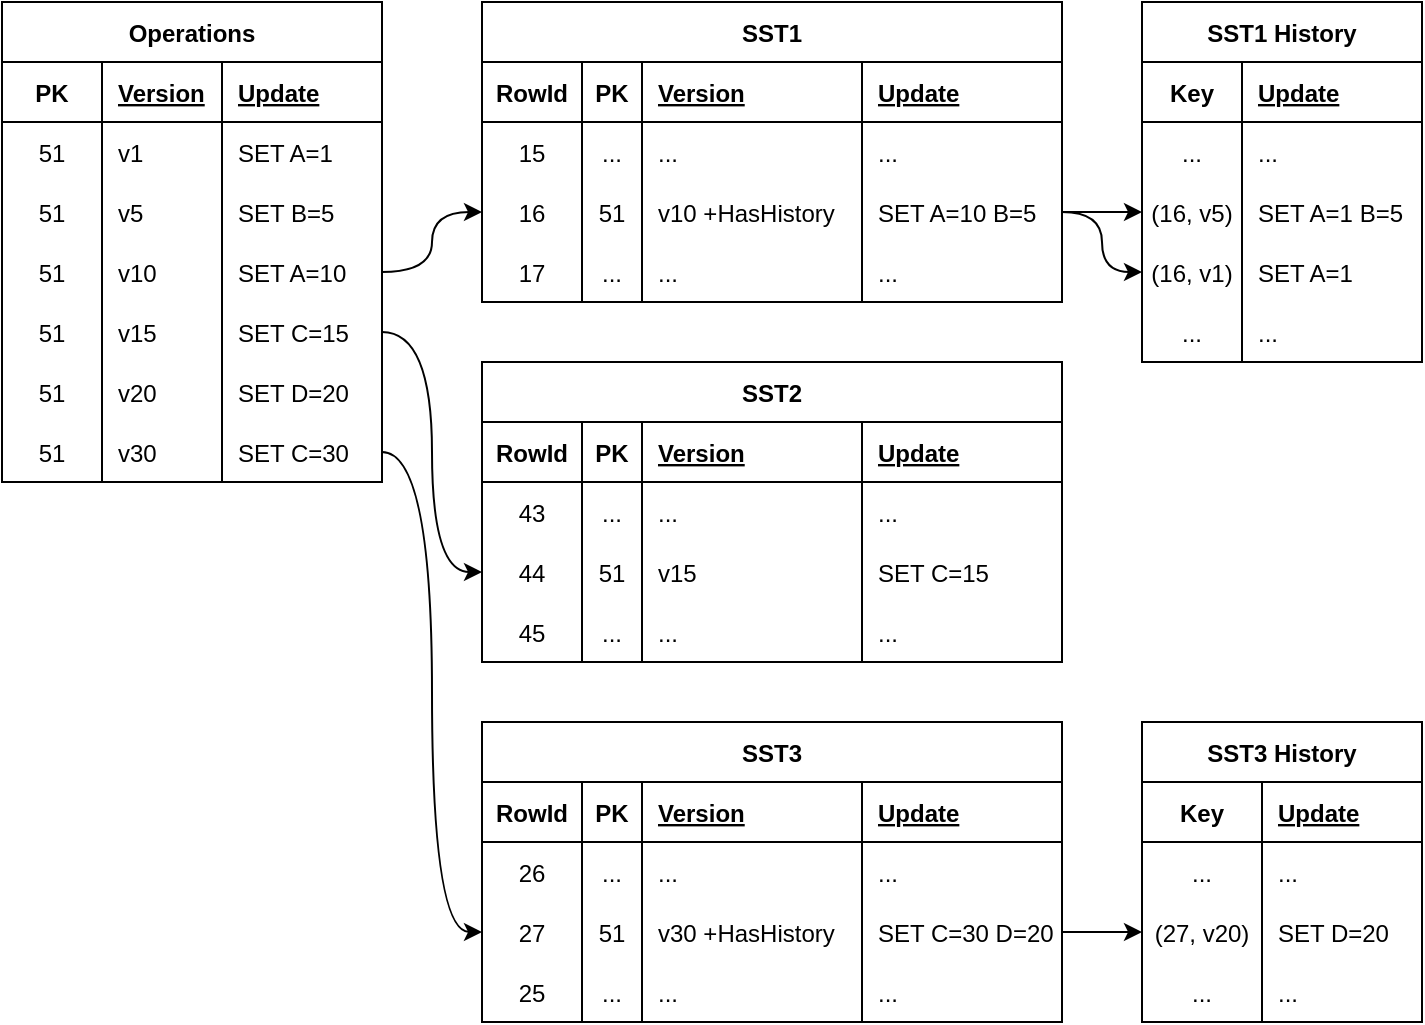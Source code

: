 <mxfile version="20.8.0" type="device"><diagram id="r4R48jHts97Yx3uAW_bI" name="Page-1"><mxGraphModel dx="1306" dy="846" grid="1" gridSize="10" guides="1" tooltips="1" connect="1" arrows="1" fold="1" page="1" pageScale="1" pageWidth="827" pageHeight="1169" math="0" shadow="0"><root><mxCell id="0"/><mxCell id="1" parent="0"/><mxCell id="jW4aLeX18RffoAazJGHY-1" value="Operations" style="shape=table;startSize=30;container=1;collapsible=1;childLayout=tableLayout;fixedRows=1;rowLines=0;fontStyle=1;align=center;resizeLast=1;" vertex="1" parent="1"><mxGeometry x="20" y="40" width="190" height="240" as="geometry"><mxRectangle x="20" y="40" width="70" height="30" as="alternateBounds"/></mxGeometry></mxCell><mxCell id="jW4aLeX18RffoAazJGHY-2" value="" style="shape=tableRow;horizontal=0;startSize=0;swimlaneHead=0;swimlaneBody=0;fillColor=none;collapsible=0;dropTarget=0;points=[[0,0.5],[1,0.5]];portConstraint=eastwest;top=0;left=0;right=0;bottom=1;" vertex="1" parent="jW4aLeX18RffoAazJGHY-1"><mxGeometry y="30" width="190" height="30" as="geometry"/></mxCell><mxCell id="jW4aLeX18RffoAazJGHY-3" value="PK" style="shape=partialRectangle;connectable=0;fillColor=none;top=0;left=0;bottom=0;right=0;fontStyle=1;overflow=hidden;" vertex="1" parent="jW4aLeX18RffoAazJGHY-2"><mxGeometry width="50" height="30" as="geometry"><mxRectangle width="50" height="30" as="alternateBounds"/></mxGeometry></mxCell><mxCell id="jW4aLeX18RffoAazJGHY-4" value="Version" style="shape=partialRectangle;connectable=0;fillColor=none;top=0;left=0;bottom=0;right=0;align=left;spacingLeft=6;fontStyle=5;overflow=hidden;" vertex="1" parent="jW4aLeX18RffoAazJGHY-2"><mxGeometry x="50" width="60" height="30" as="geometry"><mxRectangle width="60" height="30" as="alternateBounds"/></mxGeometry></mxCell><mxCell id="jW4aLeX18RffoAazJGHY-45" value="Update" style="shape=partialRectangle;connectable=0;fillColor=none;top=0;left=0;bottom=0;right=0;align=left;spacingLeft=6;fontStyle=5;overflow=hidden;" vertex="1" parent="jW4aLeX18RffoAazJGHY-2"><mxGeometry x="110" width="80" height="30" as="geometry"><mxRectangle width="80" height="30" as="alternateBounds"/></mxGeometry></mxCell><mxCell id="jW4aLeX18RffoAazJGHY-5" value="" style="shape=tableRow;horizontal=0;startSize=0;swimlaneHead=0;swimlaneBody=0;fillColor=none;collapsible=0;dropTarget=0;points=[[0,0.5],[1,0.5]];portConstraint=eastwest;top=0;left=0;right=0;bottom=0;" vertex="1" parent="jW4aLeX18RffoAazJGHY-1"><mxGeometry y="60" width="190" height="30" as="geometry"/></mxCell><mxCell id="jW4aLeX18RffoAazJGHY-6" value="51" style="shape=partialRectangle;connectable=0;fillColor=none;top=0;left=0;bottom=0;right=0;editable=1;overflow=hidden;" vertex="1" parent="jW4aLeX18RffoAazJGHY-5"><mxGeometry width="50" height="30" as="geometry"><mxRectangle width="50" height="30" as="alternateBounds"/></mxGeometry></mxCell><mxCell id="jW4aLeX18RffoAazJGHY-7" value="v1" style="shape=partialRectangle;connectable=0;fillColor=none;top=0;left=0;bottom=0;right=0;align=left;spacingLeft=6;overflow=hidden;" vertex="1" parent="jW4aLeX18RffoAazJGHY-5"><mxGeometry x="50" width="60" height="30" as="geometry"><mxRectangle width="60" height="30" as="alternateBounds"/></mxGeometry></mxCell><mxCell id="jW4aLeX18RffoAazJGHY-46" value="SET A=1" style="shape=partialRectangle;connectable=0;fillColor=none;top=0;left=0;bottom=0;right=0;align=left;spacingLeft=6;overflow=hidden;" vertex="1" parent="jW4aLeX18RffoAazJGHY-5"><mxGeometry x="110" width="80" height="30" as="geometry"><mxRectangle width="80" height="30" as="alternateBounds"/></mxGeometry></mxCell><mxCell id="jW4aLeX18RffoAazJGHY-8" value="" style="shape=tableRow;horizontal=0;startSize=0;swimlaneHead=0;swimlaneBody=0;fillColor=none;collapsible=0;dropTarget=0;points=[[0,0.5],[1,0.5]];portConstraint=eastwest;top=0;left=0;right=0;bottom=0;" vertex="1" parent="jW4aLeX18RffoAazJGHY-1"><mxGeometry y="90" width="190" height="30" as="geometry"/></mxCell><mxCell id="jW4aLeX18RffoAazJGHY-9" value="51" style="shape=partialRectangle;connectable=0;fillColor=none;top=0;left=0;bottom=0;right=0;editable=1;overflow=hidden;" vertex="1" parent="jW4aLeX18RffoAazJGHY-8"><mxGeometry width="50" height="30" as="geometry"><mxRectangle width="50" height="30" as="alternateBounds"/></mxGeometry></mxCell><mxCell id="jW4aLeX18RffoAazJGHY-10" value="v5" style="shape=partialRectangle;connectable=0;fillColor=none;top=0;left=0;bottom=0;right=0;align=left;spacingLeft=6;overflow=hidden;" vertex="1" parent="jW4aLeX18RffoAazJGHY-8"><mxGeometry x="50" width="60" height="30" as="geometry"><mxRectangle width="60" height="30" as="alternateBounds"/></mxGeometry></mxCell><mxCell id="jW4aLeX18RffoAazJGHY-47" value="SET B=5" style="shape=partialRectangle;connectable=0;fillColor=none;top=0;left=0;bottom=0;right=0;align=left;spacingLeft=6;overflow=hidden;" vertex="1" parent="jW4aLeX18RffoAazJGHY-8"><mxGeometry x="110" width="80" height="30" as="geometry"><mxRectangle width="80" height="30" as="alternateBounds"/></mxGeometry></mxCell><mxCell id="jW4aLeX18RffoAazJGHY-11" value="" style="shape=tableRow;horizontal=0;startSize=0;swimlaneHead=0;swimlaneBody=0;fillColor=none;collapsible=0;dropTarget=0;points=[[0,0.5],[1,0.5]];portConstraint=eastwest;top=0;left=0;right=0;bottom=0;" vertex="1" parent="jW4aLeX18RffoAazJGHY-1"><mxGeometry y="120" width="190" height="30" as="geometry"/></mxCell><mxCell id="jW4aLeX18RffoAazJGHY-12" value="51" style="shape=partialRectangle;connectable=0;fillColor=none;top=0;left=0;bottom=0;right=0;editable=1;overflow=hidden;" vertex="1" parent="jW4aLeX18RffoAazJGHY-11"><mxGeometry width="50" height="30" as="geometry"><mxRectangle width="50" height="30" as="alternateBounds"/></mxGeometry></mxCell><mxCell id="jW4aLeX18RffoAazJGHY-13" value="v10" style="shape=partialRectangle;connectable=0;fillColor=none;top=0;left=0;bottom=0;right=0;align=left;spacingLeft=6;overflow=hidden;" vertex="1" parent="jW4aLeX18RffoAazJGHY-11"><mxGeometry x="50" width="60" height="30" as="geometry"><mxRectangle width="60" height="30" as="alternateBounds"/></mxGeometry></mxCell><mxCell id="jW4aLeX18RffoAazJGHY-48" value="SET A=10" style="shape=partialRectangle;connectable=0;fillColor=none;top=0;left=0;bottom=0;right=0;align=left;spacingLeft=6;overflow=hidden;" vertex="1" parent="jW4aLeX18RffoAazJGHY-11"><mxGeometry x="110" width="80" height="30" as="geometry"><mxRectangle width="80" height="30" as="alternateBounds"/></mxGeometry></mxCell><mxCell id="jW4aLeX18RffoAazJGHY-42" style="shape=tableRow;horizontal=0;startSize=0;swimlaneHead=0;swimlaneBody=0;fillColor=none;collapsible=0;dropTarget=0;points=[[0,0.5],[1,0.5]];portConstraint=eastwest;top=0;left=0;right=0;bottom=0;" vertex="1" parent="jW4aLeX18RffoAazJGHY-1"><mxGeometry y="150" width="190" height="30" as="geometry"/></mxCell><mxCell id="jW4aLeX18RffoAazJGHY-43" value="51" style="shape=partialRectangle;connectable=0;fillColor=none;top=0;left=0;bottom=0;right=0;editable=1;overflow=hidden;" vertex="1" parent="jW4aLeX18RffoAazJGHY-42"><mxGeometry width="50" height="30" as="geometry"><mxRectangle width="50" height="30" as="alternateBounds"/></mxGeometry></mxCell><mxCell id="jW4aLeX18RffoAazJGHY-44" value="v15" style="shape=partialRectangle;connectable=0;fillColor=none;top=0;left=0;bottom=0;right=0;align=left;spacingLeft=6;overflow=hidden;" vertex="1" parent="jW4aLeX18RffoAazJGHY-42"><mxGeometry x="50" width="60" height="30" as="geometry"><mxRectangle width="60" height="30" as="alternateBounds"/></mxGeometry></mxCell><mxCell id="jW4aLeX18RffoAazJGHY-49" value="SET C=15" style="shape=partialRectangle;connectable=0;fillColor=none;top=0;left=0;bottom=0;right=0;align=left;spacingLeft=6;overflow=hidden;" vertex="1" parent="jW4aLeX18RffoAazJGHY-42"><mxGeometry x="110" width="80" height="30" as="geometry"><mxRectangle width="80" height="30" as="alternateBounds"/></mxGeometry></mxCell><mxCell id="jW4aLeX18RffoAazJGHY-39" style="shape=tableRow;horizontal=0;startSize=0;swimlaneHead=0;swimlaneBody=0;fillColor=none;collapsible=0;dropTarget=0;points=[[0,0.5],[1,0.5]];portConstraint=eastwest;top=0;left=0;right=0;bottom=0;" vertex="1" parent="jW4aLeX18RffoAazJGHY-1"><mxGeometry y="180" width="190" height="30" as="geometry"/></mxCell><mxCell id="jW4aLeX18RffoAazJGHY-40" value="51" style="shape=partialRectangle;connectable=0;fillColor=none;top=0;left=0;bottom=0;right=0;editable=1;overflow=hidden;" vertex="1" parent="jW4aLeX18RffoAazJGHY-39"><mxGeometry width="50" height="30" as="geometry"><mxRectangle width="50" height="30" as="alternateBounds"/></mxGeometry></mxCell><mxCell id="jW4aLeX18RffoAazJGHY-41" value="v20" style="shape=partialRectangle;connectable=0;fillColor=none;top=0;left=0;bottom=0;right=0;align=left;spacingLeft=6;overflow=hidden;" vertex="1" parent="jW4aLeX18RffoAazJGHY-39"><mxGeometry x="50" width="60" height="30" as="geometry"><mxRectangle width="60" height="30" as="alternateBounds"/></mxGeometry></mxCell><mxCell id="jW4aLeX18RffoAazJGHY-50" value="SET D=20" style="shape=partialRectangle;connectable=0;fillColor=none;top=0;left=0;bottom=0;right=0;align=left;spacingLeft=6;overflow=hidden;" vertex="1" parent="jW4aLeX18RffoAazJGHY-39"><mxGeometry x="110" width="80" height="30" as="geometry"><mxRectangle width="80" height="30" as="alternateBounds"/></mxGeometry></mxCell><mxCell id="jW4aLeX18RffoAazJGHY-51" style="shape=tableRow;horizontal=0;startSize=0;swimlaneHead=0;swimlaneBody=0;fillColor=none;collapsible=0;dropTarget=0;points=[[0,0.5],[1,0.5]];portConstraint=eastwest;top=0;left=0;right=0;bottom=0;" vertex="1" parent="jW4aLeX18RffoAazJGHY-1"><mxGeometry y="210" width="190" height="30" as="geometry"/></mxCell><mxCell id="jW4aLeX18RffoAazJGHY-52" value="51" style="shape=partialRectangle;connectable=0;fillColor=none;top=0;left=0;bottom=0;right=0;editable=1;overflow=hidden;" vertex="1" parent="jW4aLeX18RffoAazJGHY-51"><mxGeometry width="50" height="30" as="geometry"><mxRectangle width="50" height="30" as="alternateBounds"/></mxGeometry></mxCell><mxCell id="jW4aLeX18RffoAazJGHY-53" value="v30" style="shape=partialRectangle;connectable=0;fillColor=none;top=0;left=0;bottom=0;right=0;align=left;spacingLeft=6;overflow=hidden;" vertex="1" parent="jW4aLeX18RffoAazJGHY-51"><mxGeometry x="50" width="60" height="30" as="geometry"><mxRectangle width="60" height="30" as="alternateBounds"/></mxGeometry></mxCell><mxCell id="jW4aLeX18RffoAazJGHY-54" value="SET C=30" style="shape=partialRectangle;connectable=0;fillColor=none;top=0;left=0;bottom=0;right=0;align=left;spacingLeft=6;overflow=hidden;" vertex="1" parent="jW4aLeX18RffoAazJGHY-51"><mxGeometry x="110" width="80" height="30" as="geometry"><mxRectangle width="80" height="30" as="alternateBounds"/></mxGeometry></mxCell><mxCell id="jW4aLeX18RffoAazJGHY-55" value="SST1" style="shape=table;startSize=30;container=1;collapsible=1;childLayout=tableLayout;fixedRows=1;rowLines=0;fontStyle=1;align=center;resizeLast=1;" vertex="1" parent="1"><mxGeometry x="260" y="40" width="290" height="150" as="geometry"/></mxCell><mxCell id="jW4aLeX18RffoAazJGHY-56" value="" style="shape=tableRow;horizontal=0;startSize=0;swimlaneHead=0;swimlaneBody=0;fillColor=none;collapsible=0;dropTarget=0;points=[[0,0.5],[1,0.5]];portConstraint=eastwest;top=0;left=0;right=0;bottom=1;" vertex="1" parent="jW4aLeX18RffoAazJGHY-55"><mxGeometry y="30" width="290" height="30" as="geometry"/></mxCell><mxCell id="jW4aLeX18RffoAazJGHY-68" value="RowId" style="shape=partialRectangle;connectable=0;fillColor=none;top=0;left=0;bottom=0;right=0;fontStyle=1;overflow=hidden;" vertex="1" parent="jW4aLeX18RffoAazJGHY-56"><mxGeometry width="50" height="30" as="geometry"><mxRectangle width="50" height="30" as="alternateBounds"/></mxGeometry></mxCell><mxCell id="jW4aLeX18RffoAazJGHY-57" value="PK" style="shape=partialRectangle;connectable=0;fillColor=none;top=0;left=0;bottom=0;right=0;fontStyle=1;overflow=hidden;" vertex="1" parent="jW4aLeX18RffoAazJGHY-56"><mxGeometry x="50" width="30" height="30" as="geometry"><mxRectangle width="30" height="30" as="alternateBounds"/></mxGeometry></mxCell><mxCell id="jW4aLeX18RffoAazJGHY-58" value="Version" style="shape=partialRectangle;connectable=0;fillColor=none;top=0;left=0;bottom=0;right=0;align=left;spacingLeft=6;fontStyle=5;overflow=hidden;" vertex="1" parent="jW4aLeX18RffoAazJGHY-56"><mxGeometry x="80" width="110" height="30" as="geometry"><mxRectangle width="110" height="30" as="alternateBounds"/></mxGeometry></mxCell><mxCell id="jW4aLeX18RffoAazJGHY-72" value="Update" style="shape=partialRectangle;connectable=0;fillColor=none;top=0;left=0;bottom=0;right=0;align=left;spacingLeft=6;fontStyle=5;overflow=hidden;" vertex="1" parent="jW4aLeX18RffoAazJGHY-56"><mxGeometry x="190" width="100" height="30" as="geometry"><mxRectangle width="100" height="30" as="alternateBounds"/></mxGeometry></mxCell><mxCell id="jW4aLeX18RffoAazJGHY-59" value="" style="shape=tableRow;horizontal=0;startSize=0;swimlaneHead=0;swimlaneBody=0;fillColor=none;collapsible=0;dropTarget=0;points=[[0,0.5],[1,0.5]];portConstraint=eastwest;top=0;left=0;right=0;bottom=0;" vertex="1" parent="jW4aLeX18RffoAazJGHY-55"><mxGeometry y="60" width="290" height="30" as="geometry"/></mxCell><mxCell id="jW4aLeX18RffoAazJGHY-69" value="15" style="shape=partialRectangle;connectable=0;fillColor=none;top=0;left=0;bottom=0;right=0;editable=1;overflow=hidden;" vertex="1" parent="jW4aLeX18RffoAazJGHY-59"><mxGeometry width="50" height="30" as="geometry"><mxRectangle width="50" height="30" as="alternateBounds"/></mxGeometry></mxCell><mxCell id="jW4aLeX18RffoAazJGHY-60" value="..." style="shape=partialRectangle;connectable=0;fillColor=none;top=0;left=0;bottom=0;right=0;editable=1;overflow=hidden;" vertex="1" parent="jW4aLeX18RffoAazJGHY-59"><mxGeometry x="50" width="30" height="30" as="geometry"><mxRectangle width="30" height="30" as="alternateBounds"/></mxGeometry></mxCell><mxCell id="jW4aLeX18RffoAazJGHY-61" value="..." style="shape=partialRectangle;connectable=0;fillColor=none;top=0;left=0;bottom=0;right=0;align=left;spacingLeft=6;overflow=hidden;" vertex="1" parent="jW4aLeX18RffoAazJGHY-59"><mxGeometry x="80" width="110" height="30" as="geometry"><mxRectangle width="110" height="30" as="alternateBounds"/></mxGeometry></mxCell><mxCell id="jW4aLeX18RffoAazJGHY-73" value="..." style="shape=partialRectangle;connectable=0;fillColor=none;top=0;left=0;bottom=0;right=0;align=left;spacingLeft=6;overflow=hidden;" vertex="1" parent="jW4aLeX18RffoAazJGHY-59"><mxGeometry x="190" width="100" height="30" as="geometry"><mxRectangle width="100" height="30" as="alternateBounds"/></mxGeometry></mxCell><mxCell id="jW4aLeX18RffoAazJGHY-62" value="" style="shape=tableRow;horizontal=0;startSize=0;swimlaneHead=0;swimlaneBody=0;fillColor=none;collapsible=0;dropTarget=0;points=[[0,0.5],[1,0.5]];portConstraint=eastwest;top=0;left=0;right=0;bottom=0;" vertex="1" parent="jW4aLeX18RffoAazJGHY-55"><mxGeometry y="90" width="290" height="30" as="geometry"/></mxCell><mxCell id="jW4aLeX18RffoAazJGHY-70" value="16" style="shape=partialRectangle;connectable=0;fillColor=none;top=0;left=0;bottom=0;right=0;editable=1;overflow=hidden;" vertex="1" parent="jW4aLeX18RffoAazJGHY-62"><mxGeometry width="50" height="30" as="geometry"><mxRectangle width="50" height="30" as="alternateBounds"/></mxGeometry></mxCell><mxCell id="jW4aLeX18RffoAazJGHY-63" value="51" style="shape=partialRectangle;connectable=0;fillColor=none;top=0;left=0;bottom=0;right=0;editable=1;overflow=hidden;" vertex="1" parent="jW4aLeX18RffoAazJGHY-62"><mxGeometry x="50" width="30" height="30" as="geometry"><mxRectangle width="30" height="30" as="alternateBounds"/></mxGeometry></mxCell><mxCell id="jW4aLeX18RffoAazJGHY-64" value="v10 +HasHistory" style="shape=partialRectangle;connectable=0;fillColor=none;top=0;left=0;bottom=0;right=0;align=left;spacingLeft=6;overflow=hidden;" vertex="1" parent="jW4aLeX18RffoAazJGHY-62"><mxGeometry x="80" width="110" height="30" as="geometry"><mxRectangle width="110" height="30" as="alternateBounds"/></mxGeometry></mxCell><mxCell id="jW4aLeX18RffoAazJGHY-74" value="SET A=10 B=5" style="shape=partialRectangle;connectable=0;fillColor=none;top=0;left=0;bottom=0;right=0;align=left;spacingLeft=6;overflow=hidden;" vertex="1" parent="jW4aLeX18RffoAazJGHY-62"><mxGeometry x="190" width="100" height="30" as="geometry"><mxRectangle width="100" height="30" as="alternateBounds"/></mxGeometry></mxCell><mxCell id="jW4aLeX18RffoAazJGHY-65" value="" style="shape=tableRow;horizontal=0;startSize=0;swimlaneHead=0;swimlaneBody=0;fillColor=none;collapsible=0;dropTarget=0;points=[[0,0.5],[1,0.5]];portConstraint=eastwest;top=0;left=0;right=0;bottom=0;" vertex="1" parent="jW4aLeX18RffoAazJGHY-55"><mxGeometry y="120" width="290" height="30" as="geometry"/></mxCell><mxCell id="jW4aLeX18RffoAazJGHY-71" value="17" style="shape=partialRectangle;connectable=0;fillColor=none;top=0;left=0;bottom=0;right=0;editable=1;overflow=hidden;" vertex="1" parent="jW4aLeX18RffoAazJGHY-65"><mxGeometry width="50" height="30" as="geometry"><mxRectangle width="50" height="30" as="alternateBounds"/></mxGeometry></mxCell><mxCell id="jW4aLeX18RffoAazJGHY-66" value="..." style="shape=partialRectangle;connectable=0;fillColor=none;top=0;left=0;bottom=0;right=0;editable=1;overflow=hidden;" vertex="1" parent="jW4aLeX18RffoAazJGHY-65"><mxGeometry x="50" width="30" height="30" as="geometry"><mxRectangle width="30" height="30" as="alternateBounds"/></mxGeometry></mxCell><mxCell id="jW4aLeX18RffoAazJGHY-67" value="..." style="shape=partialRectangle;connectable=0;fillColor=none;top=0;left=0;bottom=0;right=0;align=left;spacingLeft=6;overflow=hidden;" vertex="1" parent="jW4aLeX18RffoAazJGHY-65"><mxGeometry x="80" width="110" height="30" as="geometry"><mxRectangle width="110" height="30" as="alternateBounds"/></mxGeometry></mxCell><mxCell id="jW4aLeX18RffoAazJGHY-75" value="..." style="shape=partialRectangle;connectable=0;fillColor=none;top=0;left=0;bottom=0;right=0;align=left;spacingLeft=6;overflow=hidden;" vertex="1" parent="jW4aLeX18RffoAazJGHY-65"><mxGeometry x="190" width="100" height="30" as="geometry"><mxRectangle width="100" height="30" as="alternateBounds"/></mxGeometry></mxCell><mxCell id="jW4aLeX18RffoAazJGHY-76" value="SST1 History" style="shape=table;startSize=30;container=1;collapsible=1;childLayout=tableLayout;fixedRows=1;rowLines=0;fontStyle=1;align=center;resizeLast=1;" vertex="1" parent="1"><mxGeometry x="590" y="40" width="140" height="180" as="geometry"/></mxCell><mxCell id="jW4aLeX18RffoAazJGHY-77" value="" style="shape=tableRow;horizontal=0;startSize=0;swimlaneHead=0;swimlaneBody=0;fillColor=none;collapsible=0;dropTarget=0;points=[[0,0.5],[1,0.5]];portConstraint=eastwest;top=0;left=0;right=0;bottom=1;" vertex="1" parent="jW4aLeX18RffoAazJGHY-76"><mxGeometry y="30" width="140" height="30" as="geometry"/></mxCell><mxCell id="jW4aLeX18RffoAazJGHY-79" value="Key" style="shape=partialRectangle;connectable=0;fillColor=none;top=0;left=0;bottom=0;right=0;fontStyle=1;overflow=hidden;" vertex="1" parent="jW4aLeX18RffoAazJGHY-77"><mxGeometry width="50" height="30" as="geometry"><mxRectangle width="50" height="30" as="alternateBounds"/></mxGeometry></mxCell><mxCell id="jW4aLeX18RffoAazJGHY-81" value="Update" style="shape=partialRectangle;connectable=0;fillColor=none;top=0;left=0;bottom=0;right=0;align=left;spacingLeft=6;fontStyle=5;overflow=hidden;" vertex="1" parent="jW4aLeX18RffoAazJGHY-77"><mxGeometry x="50" width="90" height="30" as="geometry"><mxRectangle width="90" height="30" as="alternateBounds"/></mxGeometry></mxCell><mxCell id="jW4aLeX18RffoAazJGHY-82" value="" style="shape=tableRow;horizontal=0;startSize=0;swimlaneHead=0;swimlaneBody=0;fillColor=none;collapsible=0;dropTarget=0;points=[[0,0.5],[1,0.5]];portConstraint=eastwest;top=0;left=0;right=0;bottom=0;" vertex="1" parent="jW4aLeX18RffoAazJGHY-76"><mxGeometry y="60" width="140" height="30" as="geometry"/></mxCell><mxCell id="jW4aLeX18RffoAazJGHY-84" value="..." style="shape=partialRectangle;connectable=0;fillColor=none;top=0;left=0;bottom=0;right=0;editable=1;overflow=hidden;" vertex="1" parent="jW4aLeX18RffoAazJGHY-82"><mxGeometry width="50" height="30" as="geometry"><mxRectangle width="50" height="30" as="alternateBounds"/></mxGeometry></mxCell><mxCell id="jW4aLeX18RffoAazJGHY-86" value="..." style="shape=partialRectangle;connectable=0;fillColor=none;top=0;left=0;bottom=0;right=0;align=left;spacingLeft=6;overflow=hidden;" vertex="1" parent="jW4aLeX18RffoAazJGHY-82"><mxGeometry x="50" width="90" height="30" as="geometry"><mxRectangle width="90" height="30" as="alternateBounds"/></mxGeometry></mxCell><mxCell id="jW4aLeX18RffoAazJGHY-87" value="" style="shape=tableRow;horizontal=0;startSize=0;swimlaneHead=0;swimlaneBody=0;fillColor=none;collapsible=0;dropTarget=0;points=[[0,0.5],[1,0.5]];portConstraint=eastwest;top=0;left=0;right=0;bottom=0;" vertex="1" parent="jW4aLeX18RffoAazJGHY-76"><mxGeometry y="90" width="140" height="30" as="geometry"/></mxCell><mxCell id="jW4aLeX18RffoAazJGHY-89" value="(16, v5)" style="shape=partialRectangle;connectable=0;fillColor=none;top=0;left=0;bottom=0;right=0;editable=1;overflow=hidden;" vertex="1" parent="jW4aLeX18RffoAazJGHY-87"><mxGeometry width="50" height="30" as="geometry"><mxRectangle width="50" height="30" as="alternateBounds"/></mxGeometry></mxCell><mxCell id="jW4aLeX18RffoAazJGHY-91" value="SET A=1 B=5" style="shape=partialRectangle;connectable=0;fillColor=none;top=0;left=0;bottom=0;right=0;align=left;spacingLeft=6;overflow=hidden;" vertex="1" parent="jW4aLeX18RffoAazJGHY-87"><mxGeometry x="50" width="90" height="30" as="geometry"><mxRectangle width="90" height="30" as="alternateBounds"/></mxGeometry></mxCell><mxCell id="jW4aLeX18RffoAazJGHY-97" style="shape=tableRow;horizontal=0;startSize=0;swimlaneHead=0;swimlaneBody=0;fillColor=none;collapsible=0;dropTarget=0;points=[[0,0.5],[1,0.5]];portConstraint=eastwest;top=0;left=0;right=0;bottom=0;" vertex="1" parent="jW4aLeX18RffoAazJGHY-76"><mxGeometry y="120" width="140" height="30" as="geometry"/></mxCell><mxCell id="jW4aLeX18RffoAazJGHY-98" value="(16, v1)" style="shape=partialRectangle;connectable=0;fillColor=none;top=0;left=0;bottom=0;right=0;editable=1;overflow=hidden;" vertex="1" parent="jW4aLeX18RffoAazJGHY-97"><mxGeometry width="50" height="30" as="geometry"><mxRectangle width="50" height="30" as="alternateBounds"/></mxGeometry></mxCell><mxCell id="jW4aLeX18RffoAazJGHY-100" value="SET A=1" style="shape=partialRectangle;connectable=0;fillColor=none;top=0;left=0;bottom=0;right=0;align=left;spacingLeft=6;overflow=hidden;" vertex="1" parent="jW4aLeX18RffoAazJGHY-97"><mxGeometry x="50" width="90" height="30" as="geometry"><mxRectangle width="90" height="30" as="alternateBounds"/></mxGeometry></mxCell><mxCell id="jW4aLeX18RffoAazJGHY-92" value="" style="shape=tableRow;horizontal=0;startSize=0;swimlaneHead=0;swimlaneBody=0;fillColor=none;collapsible=0;dropTarget=0;points=[[0,0.5],[1,0.5]];portConstraint=eastwest;top=0;left=0;right=0;bottom=0;" vertex="1" parent="jW4aLeX18RffoAazJGHY-76"><mxGeometry y="150" width="140" height="30" as="geometry"/></mxCell><mxCell id="jW4aLeX18RffoAazJGHY-94" value="..." style="shape=partialRectangle;connectable=0;fillColor=none;top=0;left=0;bottom=0;right=0;editable=1;overflow=hidden;" vertex="1" parent="jW4aLeX18RffoAazJGHY-92"><mxGeometry width="50" height="30" as="geometry"><mxRectangle width="50" height="30" as="alternateBounds"/></mxGeometry></mxCell><mxCell id="jW4aLeX18RffoAazJGHY-96" value="..." style="shape=partialRectangle;connectable=0;fillColor=none;top=0;left=0;bottom=0;right=0;align=left;spacingLeft=6;overflow=hidden;" vertex="1" parent="jW4aLeX18RffoAazJGHY-92"><mxGeometry x="50" width="90" height="30" as="geometry"><mxRectangle width="90" height="30" as="alternateBounds"/></mxGeometry></mxCell><mxCell id="jW4aLeX18RffoAazJGHY-101" style="edgeStyle=orthogonalEdgeStyle;rounded=0;orthogonalLoop=1;jettySize=auto;html=1;exitX=1;exitY=0.5;exitDx=0;exitDy=0;entryX=0;entryY=0.5;entryDx=0;entryDy=0;curved=1;" edge="1" parent="1" source="jW4aLeX18RffoAazJGHY-11" target="jW4aLeX18RffoAazJGHY-62"><mxGeometry relative="1" as="geometry"/></mxCell><mxCell id="jW4aLeX18RffoAazJGHY-102" value="SST2" style="shape=table;startSize=30;container=1;collapsible=1;childLayout=tableLayout;fixedRows=1;rowLines=0;fontStyle=1;align=center;resizeLast=1;" vertex="1" parent="1"><mxGeometry x="260" y="220" width="290" height="150" as="geometry"/></mxCell><mxCell id="jW4aLeX18RffoAazJGHY-103" value="" style="shape=tableRow;horizontal=0;startSize=0;swimlaneHead=0;swimlaneBody=0;fillColor=none;collapsible=0;dropTarget=0;points=[[0,0.5],[1,0.5]];portConstraint=eastwest;top=0;left=0;right=0;bottom=1;" vertex="1" parent="jW4aLeX18RffoAazJGHY-102"><mxGeometry y="30" width="290" height="30" as="geometry"/></mxCell><mxCell id="jW4aLeX18RffoAazJGHY-104" value="RowId" style="shape=partialRectangle;connectable=0;fillColor=none;top=0;left=0;bottom=0;right=0;fontStyle=1;overflow=hidden;" vertex="1" parent="jW4aLeX18RffoAazJGHY-103"><mxGeometry width="50" height="30" as="geometry"><mxRectangle width="50" height="30" as="alternateBounds"/></mxGeometry></mxCell><mxCell id="jW4aLeX18RffoAazJGHY-105" value="PK" style="shape=partialRectangle;connectable=0;fillColor=none;top=0;left=0;bottom=0;right=0;fontStyle=1;overflow=hidden;" vertex="1" parent="jW4aLeX18RffoAazJGHY-103"><mxGeometry x="50" width="30" height="30" as="geometry"><mxRectangle width="30" height="30" as="alternateBounds"/></mxGeometry></mxCell><mxCell id="jW4aLeX18RffoAazJGHY-106" value="Version" style="shape=partialRectangle;connectable=0;fillColor=none;top=0;left=0;bottom=0;right=0;align=left;spacingLeft=6;fontStyle=5;overflow=hidden;" vertex="1" parent="jW4aLeX18RffoAazJGHY-103"><mxGeometry x="80" width="110" height="30" as="geometry"><mxRectangle width="110" height="30" as="alternateBounds"/></mxGeometry></mxCell><mxCell id="jW4aLeX18RffoAazJGHY-107" value="Update" style="shape=partialRectangle;connectable=0;fillColor=none;top=0;left=0;bottom=0;right=0;align=left;spacingLeft=6;fontStyle=5;overflow=hidden;" vertex="1" parent="jW4aLeX18RffoAazJGHY-103"><mxGeometry x="190" width="100" height="30" as="geometry"><mxRectangle width="100" height="30" as="alternateBounds"/></mxGeometry></mxCell><mxCell id="jW4aLeX18RffoAazJGHY-108" value="" style="shape=tableRow;horizontal=0;startSize=0;swimlaneHead=0;swimlaneBody=0;fillColor=none;collapsible=0;dropTarget=0;points=[[0,0.5],[1,0.5]];portConstraint=eastwest;top=0;left=0;right=0;bottom=0;" vertex="1" parent="jW4aLeX18RffoAazJGHY-102"><mxGeometry y="60" width="290" height="30" as="geometry"/></mxCell><mxCell id="jW4aLeX18RffoAazJGHY-109" value="43" style="shape=partialRectangle;connectable=0;fillColor=none;top=0;left=0;bottom=0;right=0;editable=1;overflow=hidden;" vertex="1" parent="jW4aLeX18RffoAazJGHY-108"><mxGeometry width="50" height="30" as="geometry"><mxRectangle width="50" height="30" as="alternateBounds"/></mxGeometry></mxCell><mxCell id="jW4aLeX18RffoAazJGHY-110" value="..." style="shape=partialRectangle;connectable=0;fillColor=none;top=0;left=0;bottom=0;right=0;editable=1;overflow=hidden;" vertex="1" parent="jW4aLeX18RffoAazJGHY-108"><mxGeometry x="50" width="30" height="30" as="geometry"><mxRectangle width="30" height="30" as="alternateBounds"/></mxGeometry></mxCell><mxCell id="jW4aLeX18RffoAazJGHY-111" value="..." style="shape=partialRectangle;connectable=0;fillColor=none;top=0;left=0;bottom=0;right=0;align=left;spacingLeft=6;overflow=hidden;" vertex="1" parent="jW4aLeX18RffoAazJGHY-108"><mxGeometry x="80" width="110" height="30" as="geometry"><mxRectangle width="110" height="30" as="alternateBounds"/></mxGeometry></mxCell><mxCell id="jW4aLeX18RffoAazJGHY-112" value="..." style="shape=partialRectangle;connectable=0;fillColor=none;top=0;left=0;bottom=0;right=0;align=left;spacingLeft=6;overflow=hidden;" vertex="1" parent="jW4aLeX18RffoAazJGHY-108"><mxGeometry x="190" width="100" height="30" as="geometry"><mxRectangle width="100" height="30" as="alternateBounds"/></mxGeometry></mxCell><mxCell id="jW4aLeX18RffoAazJGHY-113" value="" style="shape=tableRow;horizontal=0;startSize=0;swimlaneHead=0;swimlaneBody=0;fillColor=none;collapsible=0;dropTarget=0;points=[[0,0.5],[1,0.5]];portConstraint=eastwest;top=0;left=0;right=0;bottom=0;" vertex="1" parent="jW4aLeX18RffoAazJGHY-102"><mxGeometry y="90" width="290" height="30" as="geometry"/></mxCell><mxCell id="jW4aLeX18RffoAazJGHY-114" value="44" style="shape=partialRectangle;connectable=0;fillColor=none;top=0;left=0;bottom=0;right=0;editable=1;overflow=hidden;" vertex="1" parent="jW4aLeX18RffoAazJGHY-113"><mxGeometry width="50" height="30" as="geometry"><mxRectangle width="50" height="30" as="alternateBounds"/></mxGeometry></mxCell><mxCell id="jW4aLeX18RffoAazJGHY-115" value="51" style="shape=partialRectangle;connectable=0;fillColor=none;top=0;left=0;bottom=0;right=0;editable=1;overflow=hidden;" vertex="1" parent="jW4aLeX18RffoAazJGHY-113"><mxGeometry x="50" width="30" height="30" as="geometry"><mxRectangle width="30" height="30" as="alternateBounds"/></mxGeometry></mxCell><mxCell id="jW4aLeX18RffoAazJGHY-116" value="v15" style="shape=partialRectangle;connectable=0;fillColor=none;top=0;left=0;bottom=0;right=0;align=left;spacingLeft=6;overflow=hidden;" vertex="1" parent="jW4aLeX18RffoAazJGHY-113"><mxGeometry x="80" width="110" height="30" as="geometry"><mxRectangle width="110" height="30" as="alternateBounds"/></mxGeometry></mxCell><mxCell id="jW4aLeX18RffoAazJGHY-117" value="SET C=15" style="shape=partialRectangle;connectable=0;fillColor=none;top=0;left=0;bottom=0;right=0;align=left;spacingLeft=6;overflow=hidden;" vertex="1" parent="jW4aLeX18RffoAazJGHY-113"><mxGeometry x="190" width="100" height="30" as="geometry"><mxRectangle width="100" height="30" as="alternateBounds"/></mxGeometry></mxCell><mxCell id="jW4aLeX18RffoAazJGHY-118" value="" style="shape=tableRow;horizontal=0;startSize=0;swimlaneHead=0;swimlaneBody=0;fillColor=none;collapsible=0;dropTarget=0;points=[[0,0.5],[1,0.5]];portConstraint=eastwest;top=0;left=0;right=0;bottom=0;" vertex="1" parent="jW4aLeX18RffoAazJGHY-102"><mxGeometry y="120" width="290" height="30" as="geometry"/></mxCell><mxCell id="jW4aLeX18RffoAazJGHY-119" value="45" style="shape=partialRectangle;connectable=0;fillColor=none;top=0;left=0;bottom=0;right=0;editable=1;overflow=hidden;" vertex="1" parent="jW4aLeX18RffoAazJGHY-118"><mxGeometry width="50" height="30" as="geometry"><mxRectangle width="50" height="30" as="alternateBounds"/></mxGeometry></mxCell><mxCell id="jW4aLeX18RffoAazJGHY-120" value="..." style="shape=partialRectangle;connectable=0;fillColor=none;top=0;left=0;bottom=0;right=0;editable=1;overflow=hidden;" vertex="1" parent="jW4aLeX18RffoAazJGHY-118"><mxGeometry x="50" width="30" height="30" as="geometry"><mxRectangle width="30" height="30" as="alternateBounds"/></mxGeometry></mxCell><mxCell id="jW4aLeX18RffoAazJGHY-121" value="..." style="shape=partialRectangle;connectable=0;fillColor=none;top=0;left=0;bottom=0;right=0;align=left;spacingLeft=6;overflow=hidden;" vertex="1" parent="jW4aLeX18RffoAazJGHY-118"><mxGeometry x="80" width="110" height="30" as="geometry"><mxRectangle width="110" height="30" as="alternateBounds"/></mxGeometry></mxCell><mxCell id="jW4aLeX18RffoAazJGHY-122" value="..." style="shape=partialRectangle;connectable=0;fillColor=none;top=0;left=0;bottom=0;right=0;align=left;spacingLeft=6;overflow=hidden;" vertex="1" parent="jW4aLeX18RffoAazJGHY-118"><mxGeometry x="190" width="100" height="30" as="geometry"><mxRectangle width="100" height="30" as="alternateBounds"/></mxGeometry></mxCell><mxCell id="jW4aLeX18RffoAazJGHY-123" style="edgeStyle=orthogonalEdgeStyle;curved=1;rounded=0;orthogonalLoop=1;jettySize=auto;html=1;entryX=0;entryY=0.5;entryDx=0;entryDy=0;exitX=1;exitY=0.5;exitDx=0;exitDy=0;" edge="1" parent="1" source="jW4aLeX18RffoAazJGHY-62" target="jW4aLeX18RffoAazJGHY-87"><mxGeometry relative="1" as="geometry"><mxPoint x="570" y="170" as="sourcePoint"/></mxGeometry></mxCell><mxCell id="jW4aLeX18RffoAazJGHY-124" style="edgeStyle=orthogonalEdgeStyle;curved=1;rounded=0;orthogonalLoop=1;jettySize=auto;html=1;exitX=1;exitY=0.5;exitDx=0;exitDy=0;entryX=0;entryY=0.5;entryDx=0;entryDy=0;" edge="1" parent="1" source="jW4aLeX18RffoAazJGHY-62" target="jW4aLeX18RffoAazJGHY-97"><mxGeometry relative="1" as="geometry"/></mxCell><mxCell id="jW4aLeX18RffoAazJGHY-125" value="SST3" style="shape=table;startSize=30;container=1;collapsible=1;childLayout=tableLayout;fixedRows=1;rowLines=0;fontStyle=1;align=center;resizeLast=1;" vertex="1" parent="1"><mxGeometry x="260" y="400" width="290" height="150" as="geometry"/></mxCell><mxCell id="jW4aLeX18RffoAazJGHY-126" value="" style="shape=tableRow;horizontal=0;startSize=0;swimlaneHead=0;swimlaneBody=0;fillColor=none;collapsible=0;dropTarget=0;points=[[0,0.5],[1,0.5]];portConstraint=eastwest;top=0;left=0;right=0;bottom=1;" vertex="1" parent="jW4aLeX18RffoAazJGHY-125"><mxGeometry y="30" width="290" height="30" as="geometry"/></mxCell><mxCell id="jW4aLeX18RffoAazJGHY-127" value="RowId" style="shape=partialRectangle;connectable=0;fillColor=none;top=0;left=0;bottom=0;right=0;fontStyle=1;overflow=hidden;" vertex="1" parent="jW4aLeX18RffoAazJGHY-126"><mxGeometry width="50" height="30" as="geometry"><mxRectangle width="50" height="30" as="alternateBounds"/></mxGeometry></mxCell><mxCell id="jW4aLeX18RffoAazJGHY-128" value="PK" style="shape=partialRectangle;connectable=0;fillColor=none;top=0;left=0;bottom=0;right=0;fontStyle=1;overflow=hidden;" vertex="1" parent="jW4aLeX18RffoAazJGHY-126"><mxGeometry x="50" width="30" height="30" as="geometry"><mxRectangle width="30" height="30" as="alternateBounds"/></mxGeometry></mxCell><mxCell id="jW4aLeX18RffoAazJGHY-129" value="Version" style="shape=partialRectangle;connectable=0;fillColor=none;top=0;left=0;bottom=0;right=0;align=left;spacingLeft=6;fontStyle=5;overflow=hidden;" vertex="1" parent="jW4aLeX18RffoAazJGHY-126"><mxGeometry x="80" width="110" height="30" as="geometry"><mxRectangle width="110" height="30" as="alternateBounds"/></mxGeometry></mxCell><mxCell id="jW4aLeX18RffoAazJGHY-130" value="Update" style="shape=partialRectangle;connectable=0;fillColor=none;top=0;left=0;bottom=0;right=0;align=left;spacingLeft=6;fontStyle=5;overflow=hidden;" vertex="1" parent="jW4aLeX18RffoAazJGHY-126"><mxGeometry x="190" width="100" height="30" as="geometry"><mxRectangle width="100" height="30" as="alternateBounds"/></mxGeometry></mxCell><mxCell id="jW4aLeX18RffoAazJGHY-131" value="" style="shape=tableRow;horizontal=0;startSize=0;swimlaneHead=0;swimlaneBody=0;fillColor=none;collapsible=0;dropTarget=0;points=[[0,0.5],[1,0.5]];portConstraint=eastwest;top=0;left=0;right=0;bottom=0;" vertex="1" parent="jW4aLeX18RffoAazJGHY-125"><mxGeometry y="60" width="290" height="30" as="geometry"/></mxCell><mxCell id="jW4aLeX18RffoAazJGHY-132" value="26" style="shape=partialRectangle;connectable=0;fillColor=none;top=0;left=0;bottom=0;right=0;editable=1;overflow=hidden;" vertex="1" parent="jW4aLeX18RffoAazJGHY-131"><mxGeometry width="50" height="30" as="geometry"><mxRectangle width="50" height="30" as="alternateBounds"/></mxGeometry></mxCell><mxCell id="jW4aLeX18RffoAazJGHY-133" value="..." style="shape=partialRectangle;connectable=0;fillColor=none;top=0;left=0;bottom=0;right=0;editable=1;overflow=hidden;" vertex="1" parent="jW4aLeX18RffoAazJGHY-131"><mxGeometry x="50" width="30" height="30" as="geometry"><mxRectangle width="30" height="30" as="alternateBounds"/></mxGeometry></mxCell><mxCell id="jW4aLeX18RffoAazJGHY-134" value="..." style="shape=partialRectangle;connectable=0;fillColor=none;top=0;left=0;bottom=0;right=0;align=left;spacingLeft=6;overflow=hidden;" vertex="1" parent="jW4aLeX18RffoAazJGHY-131"><mxGeometry x="80" width="110" height="30" as="geometry"><mxRectangle width="110" height="30" as="alternateBounds"/></mxGeometry></mxCell><mxCell id="jW4aLeX18RffoAazJGHY-135" value="..." style="shape=partialRectangle;connectable=0;fillColor=none;top=0;left=0;bottom=0;right=0;align=left;spacingLeft=6;overflow=hidden;" vertex="1" parent="jW4aLeX18RffoAazJGHY-131"><mxGeometry x="190" width="100" height="30" as="geometry"><mxRectangle width="100" height="30" as="alternateBounds"/></mxGeometry></mxCell><mxCell id="jW4aLeX18RffoAazJGHY-136" value="" style="shape=tableRow;horizontal=0;startSize=0;swimlaneHead=0;swimlaneBody=0;fillColor=none;collapsible=0;dropTarget=0;points=[[0,0.5],[1,0.5]];portConstraint=eastwest;top=0;left=0;right=0;bottom=0;" vertex="1" parent="jW4aLeX18RffoAazJGHY-125"><mxGeometry y="90" width="290" height="30" as="geometry"/></mxCell><mxCell id="jW4aLeX18RffoAazJGHY-137" value="27" style="shape=partialRectangle;connectable=0;fillColor=none;top=0;left=0;bottom=0;right=0;editable=1;overflow=hidden;" vertex="1" parent="jW4aLeX18RffoAazJGHY-136"><mxGeometry width="50" height="30" as="geometry"><mxRectangle width="50" height="30" as="alternateBounds"/></mxGeometry></mxCell><mxCell id="jW4aLeX18RffoAazJGHY-138" value="51" style="shape=partialRectangle;connectable=0;fillColor=none;top=0;left=0;bottom=0;right=0;editable=1;overflow=hidden;" vertex="1" parent="jW4aLeX18RffoAazJGHY-136"><mxGeometry x="50" width="30" height="30" as="geometry"><mxRectangle width="30" height="30" as="alternateBounds"/></mxGeometry></mxCell><mxCell id="jW4aLeX18RffoAazJGHY-139" value="v30 +HasHistory" style="shape=partialRectangle;connectable=0;fillColor=none;top=0;left=0;bottom=0;right=0;align=left;spacingLeft=6;overflow=hidden;" vertex="1" parent="jW4aLeX18RffoAazJGHY-136"><mxGeometry x="80" width="110" height="30" as="geometry"><mxRectangle width="110" height="30" as="alternateBounds"/></mxGeometry></mxCell><mxCell id="jW4aLeX18RffoAazJGHY-140" value="SET C=30 D=20" style="shape=partialRectangle;connectable=0;fillColor=none;top=0;left=0;bottom=0;right=0;align=left;spacingLeft=6;overflow=hidden;" vertex="1" parent="jW4aLeX18RffoAazJGHY-136"><mxGeometry x="190" width="100" height="30" as="geometry"><mxRectangle width="100" height="30" as="alternateBounds"/></mxGeometry></mxCell><mxCell id="jW4aLeX18RffoAazJGHY-141" value="" style="shape=tableRow;horizontal=0;startSize=0;swimlaneHead=0;swimlaneBody=0;fillColor=none;collapsible=0;dropTarget=0;points=[[0,0.5],[1,0.5]];portConstraint=eastwest;top=0;left=0;right=0;bottom=0;" vertex="1" parent="jW4aLeX18RffoAazJGHY-125"><mxGeometry y="120" width="290" height="30" as="geometry"/></mxCell><mxCell id="jW4aLeX18RffoAazJGHY-142" value="25" style="shape=partialRectangle;connectable=0;fillColor=none;top=0;left=0;bottom=0;right=0;editable=1;overflow=hidden;" vertex="1" parent="jW4aLeX18RffoAazJGHY-141"><mxGeometry width="50" height="30" as="geometry"><mxRectangle width="50" height="30" as="alternateBounds"/></mxGeometry></mxCell><mxCell id="jW4aLeX18RffoAazJGHY-143" value="..." style="shape=partialRectangle;connectable=0;fillColor=none;top=0;left=0;bottom=0;right=0;editable=1;overflow=hidden;" vertex="1" parent="jW4aLeX18RffoAazJGHY-141"><mxGeometry x="50" width="30" height="30" as="geometry"><mxRectangle width="30" height="30" as="alternateBounds"/></mxGeometry></mxCell><mxCell id="jW4aLeX18RffoAazJGHY-144" value="..." style="shape=partialRectangle;connectable=0;fillColor=none;top=0;left=0;bottom=0;right=0;align=left;spacingLeft=6;overflow=hidden;" vertex="1" parent="jW4aLeX18RffoAazJGHY-141"><mxGeometry x="80" width="110" height="30" as="geometry"><mxRectangle width="110" height="30" as="alternateBounds"/></mxGeometry></mxCell><mxCell id="jW4aLeX18RffoAazJGHY-145" value="..." style="shape=partialRectangle;connectable=0;fillColor=none;top=0;left=0;bottom=0;right=0;align=left;spacingLeft=6;overflow=hidden;" vertex="1" parent="jW4aLeX18RffoAazJGHY-141"><mxGeometry x="190" width="100" height="30" as="geometry"><mxRectangle width="100" height="30" as="alternateBounds"/></mxGeometry></mxCell><mxCell id="jW4aLeX18RffoAazJGHY-146" value="SST3 History" style="shape=table;startSize=30;container=1;collapsible=1;childLayout=tableLayout;fixedRows=1;rowLines=0;fontStyle=1;align=center;resizeLast=1;" vertex="1" parent="1"><mxGeometry x="590" y="400" width="140" height="150" as="geometry"/></mxCell><mxCell id="jW4aLeX18RffoAazJGHY-147" value="" style="shape=tableRow;horizontal=0;startSize=0;swimlaneHead=0;swimlaneBody=0;fillColor=none;collapsible=0;dropTarget=0;points=[[0,0.5],[1,0.5]];portConstraint=eastwest;top=0;left=0;right=0;bottom=1;" vertex="1" parent="jW4aLeX18RffoAazJGHY-146"><mxGeometry y="30" width="140" height="30" as="geometry"/></mxCell><mxCell id="jW4aLeX18RffoAazJGHY-148" value="Key" style="shape=partialRectangle;connectable=0;fillColor=none;top=0;left=0;bottom=0;right=0;fontStyle=1;overflow=hidden;" vertex="1" parent="jW4aLeX18RffoAazJGHY-147"><mxGeometry width="60" height="30" as="geometry"><mxRectangle width="60" height="30" as="alternateBounds"/></mxGeometry></mxCell><mxCell id="jW4aLeX18RffoAazJGHY-149" value="Update" style="shape=partialRectangle;connectable=0;fillColor=none;top=0;left=0;bottom=0;right=0;align=left;spacingLeft=6;fontStyle=5;overflow=hidden;" vertex="1" parent="jW4aLeX18RffoAazJGHY-147"><mxGeometry x="60" width="80" height="30" as="geometry"><mxRectangle width="80" height="30" as="alternateBounds"/></mxGeometry></mxCell><mxCell id="jW4aLeX18RffoAazJGHY-150" value="" style="shape=tableRow;horizontal=0;startSize=0;swimlaneHead=0;swimlaneBody=0;fillColor=none;collapsible=0;dropTarget=0;points=[[0,0.5],[1,0.5]];portConstraint=eastwest;top=0;left=0;right=0;bottom=0;" vertex="1" parent="jW4aLeX18RffoAazJGHY-146"><mxGeometry y="60" width="140" height="30" as="geometry"/></mxCell><mxCell id="jW4aLeX18RffoAazJGHY-151" value="..." style="shape=partialRectangle;connectable=0;fillColor=none;top=0;left=0;bottom=0;right=0;editable=1;overflow=hidden;" vertex="1" parent="jW4aLeX18RffoAazJGHY-150"><mxGeometry width="60" height="30" as="geometry"><mxRectangle width="60" height="30" as="alternateBounds"/></mxGeometry></mxCell><mxCell id="jW4aLeX18RffoAazJGHY-152" value="..." style="shape=partialRectangle;connectable=0;fillColor=none;top=0;left=0;bottom=0;right=0;align=left;spacingLeft=6;overflow=hidden;" vertex="1" parent="jW4aLeX18RffoAazJGHY-150"><mxGeometry x="60" width="80" height="30" as="geometry"><mxRectangle width="80" height="30" as="alternateBounds"/></mxGeometry></mxCell><mxCell id="jW4aLeX18RffoAazJGHY-153" value="" style="shape=tableRow;horizontal=0;startSize=0;swimlaneHead=0;swimlaneBody=0;fillColor=none;collapsible=0;dropTarget=0;points=[[0,0.5],[1,0.5]];portConstraint=eastwest;top=0;left=0;right=0;bottom=0;" vertex="1" parent="jW4aLeX18RffoAazJGHY-146"><mxGeometry y="90" width="140" height="30" as="geometry"/></mxCell><mxCell id="jW4aLeX18RffoAazJGHY-154" value="(27, v20)" style="shape=partialRectangle;connectable=0;fillColor=none;top=0;left=0;bottom=0;right=0;editable=1;overflow=hidden;" vertex="1" parent="jW4aLeX18RffoAazJGHY-153"><mxGeometry width="60" height="30" as="geometry"><mxRectangle width="60" height="30" as="alternateBounds"/></mxGeometry></mxCell><mxCell id="jW4aLeX18RffoAazJGHY-155" value="SET D=20" style="shape=partialRectangle;connectable=0;fillColor=none;top=0;left=0;bottom=0;right=0;align=left;spacingLeft=6;overflow=hidden;" vertex="1" parent="jW4aLeX18RffoAazJGHY-153"><mxGeometry x="60" width="80" height="30" as="geometry"><mxRectangle width="80" height="30" as="alternateBounds"/></mxGeometry></mxCell><mxCell id="jW4aLeX18RffoAazJGHY-159" value="" style="shape=tableRow;horizontal=0;startSize=0;swimlaneHead=0;swimlaneBody=0;fillColor=none;collapsible=0;dropTarget=0;points=[[0,0.5],[1,0.5]];portConstraint=eastwest;top=0;left=0;right=0;bottom=0;" vertex="1" parent="jW4aLeX18RffoAazJGHY-146"><mxGeometry y="120" width="140" height="30" as="geometry"/></mxCell><mxCell id="jW4aLeX18RffoAazJGHY-160" value="..." style="shape=partialRectangle;connectable=0;fillColor=none;top=0;left=0;bottom=0;right=0;editable=1;overflow=hidden;" vertex="1" parent="jW4aLeX18RffoAazJGHY-159"><mxGeometry width="60" height="30" as="geometry"><mxRectangle width="60" height="30" as="alternateBounds"/></mxGeometry></mxCell><mxCell id="jW4aLeX18RffoAazJGHY-161" value="..." style="shape=partialRectangle;connectable=0;fillColor=none;top=0;left=0;bottom=0;right=0;align=left;spacingLeft=6;overflow=hidden;" vertex="1" parent="jW4aLeX18RffoAazJGHY-159"><mxGeometry x="60" width="80" height="30" as="geometry"><mxRectangle width="80" height="30" as="alternateBounds"/></mxGeometry></mxCell><mxCell id="jW4aLeX18RffoAazJGHY-162" style="edgeStyle=orthogonalEdgeStyle;curved=1;rounded=0;orthogonalLoop=1;jettySize=auto;html=1;exitX=1;exitY=0.5;exitDx=0;exitDy=0;entryX=0;entryY=0.5;entryDx=0;entryDy=0;" edge="1" parent="1" source="jW4aLeX18RffoAazJGHY-136" target="jW4aLeX18RffoAazJGHY-153"><mxGeometry relative="1" as="geometry"/></mxCell><mxCell id="jW4aLeX18RffoAazJGHY-163" style="edgeStyle=orthogonalEdgeStyle;curved=1;rounded=0;orthogonalLoop=1;jettySize=auto;html=1;exitX=1;exitY=0.5;exitDx=0;exitDy=0;entryX=0;entryY=0.5;entryDx=0;entryDy=0;" edge="1" parent="1" source="jW4aLeX18RffoAazJGHY-42" target="jW4aLeX18RffoAazJGHY-113"><mxGeometry relative="1" as="geometry"/></mxCell><mxCell id="jW4aLeX18RffoAazJGHY-164" style="edgeStyle=orthogonalEdgeStyle;curved=1;rounded=0;orthogonalLoop=1;jettySize=auto;html=1;exitX=1;exitY=0.5;exitDx=0;exitDy=0;entryX=0;entryY=0.5;entryDx=0;entryDy=0;" edge="1" parent="1" source="jW4aLeX18RffoAazJGHY-51" target="jW4aLeX18RffoAazJGHY-136"><mxGeometry relative="1" as="geometry"/></mxCell></root></mxGraphModel></diagram></mxfile>